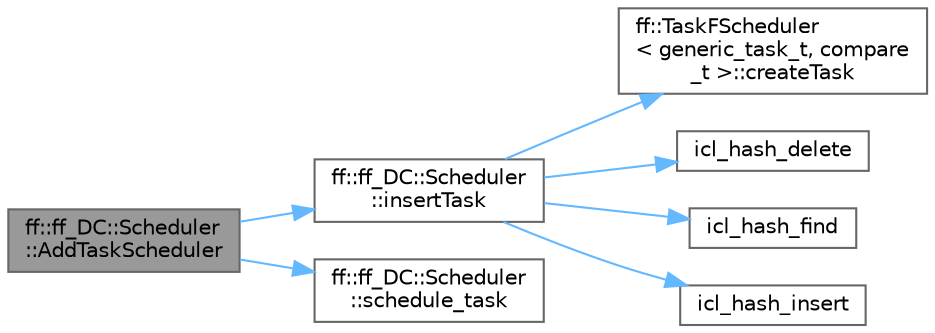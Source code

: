 digraph "ff::ff_DC::Scheduler::AddTaskScheduler"
{
 // LATEX_PDF_SIZE
  bgcolor="transparent";
  edge [fontname=Helvetica,fontsize=10,labelfontname=Helvetica,labelfontsize=10];
  node [fontname=Helvetica,fontsize=10,shape=box,height=0.2,width=0.4];
  rankdir="LR";
  Node1 [id="Node000001",label="ff::ff_DC::Scheduler\l::AddTaskScheduler",height=0.2,width=0.4,color="gray40", fillcolor="grey60", style="filled", fontcolor="black",tooltip=" "];
  Node1 -> Node2 [id="edge7_Node000001_Node000002",color="steelblue1",style="solid",tooltip=" "];
  Node2 [id="Node000002",label="ff::ff_DC::Scheduler\l::insertTask",height=0.2,width=0.4,color="grey40", fillcolor="white", style="filled",URL="$classff_1_1ff___d_c_1_1_scheduler.html#afb2dfbda97fc93f1bd0452e387f4509a",tooltip=" "];
  Node2 -> Node3 [id="edge8_Node000002_Node000003",color="steelblue1",style="solid",tooltip=" "];
  Node3 [id="Node000003",label="ff::TaskFScheduler\l\< generic_task_t, compare\l_t \>::createTask",height=0.2,width=0.4,color="grey40", fillcolor="white", style="filled",URL="$classff_1_1_task_f_scheduler.html#a8f5ea462adcfc321a537254c2c93d4ce",tooltip=" "];
  Node2 -> Node4 [id="edge9_Node000002_Node000004",color="steelblue1",style="solid",tooltip=" "];
  Node4 [id="Node000004",label="icl_hash_delete",height=0.2,width=0.4,color="grey40", fillcolor="white", style="filled",URL="$icl__hash_8h.html#a30a982886c3aa1a4d7559a20676b5df3",tooltip=" "];
  Node2 -> Node5 [id="edge10_Node000002_Node000005",color="steelblue1",style="solid",tooltip=" "];
  Node5 [id="Node000005",label="icl_hash_find",height=0.2,width=0.4,color="grey40", fillcolor="white", style="filled",URL="$icl__hash_8h.html#aea3615a1d4abe87a4f11eda7a86be73d",tooltip=" "];
  Node2 -> Node6 [id="edge11_Node000002_Node000006",color="steelblue1",style="solid",tooltip=" "];
  Node6 [id="Node000006",label="icl_hash_insert",height=0.2,width=0.4,color="grey40", fillcolor="white", style="filled",URL="$icl__hash_8h.html#a1f5d73281a0159f006c1c667e6a638e2",tooltip=" "];
  Node1 -> Node7 [id="edge12_Node000001_Node000007",color="steelblue1",style="solid",tooltip=" "];
  Node7 [id="Node000007",label="ff::ff_DC::Scheduler\l::schedule_task",height=0.2,width=0.4,color="grey40", fillcolor="white", style="filled",URL="$classff_1_1ff___d_c_1_1_scheduler.html#a7da99b7834f19af728ea1c86e5161b3b",tooltip=" "];
}

